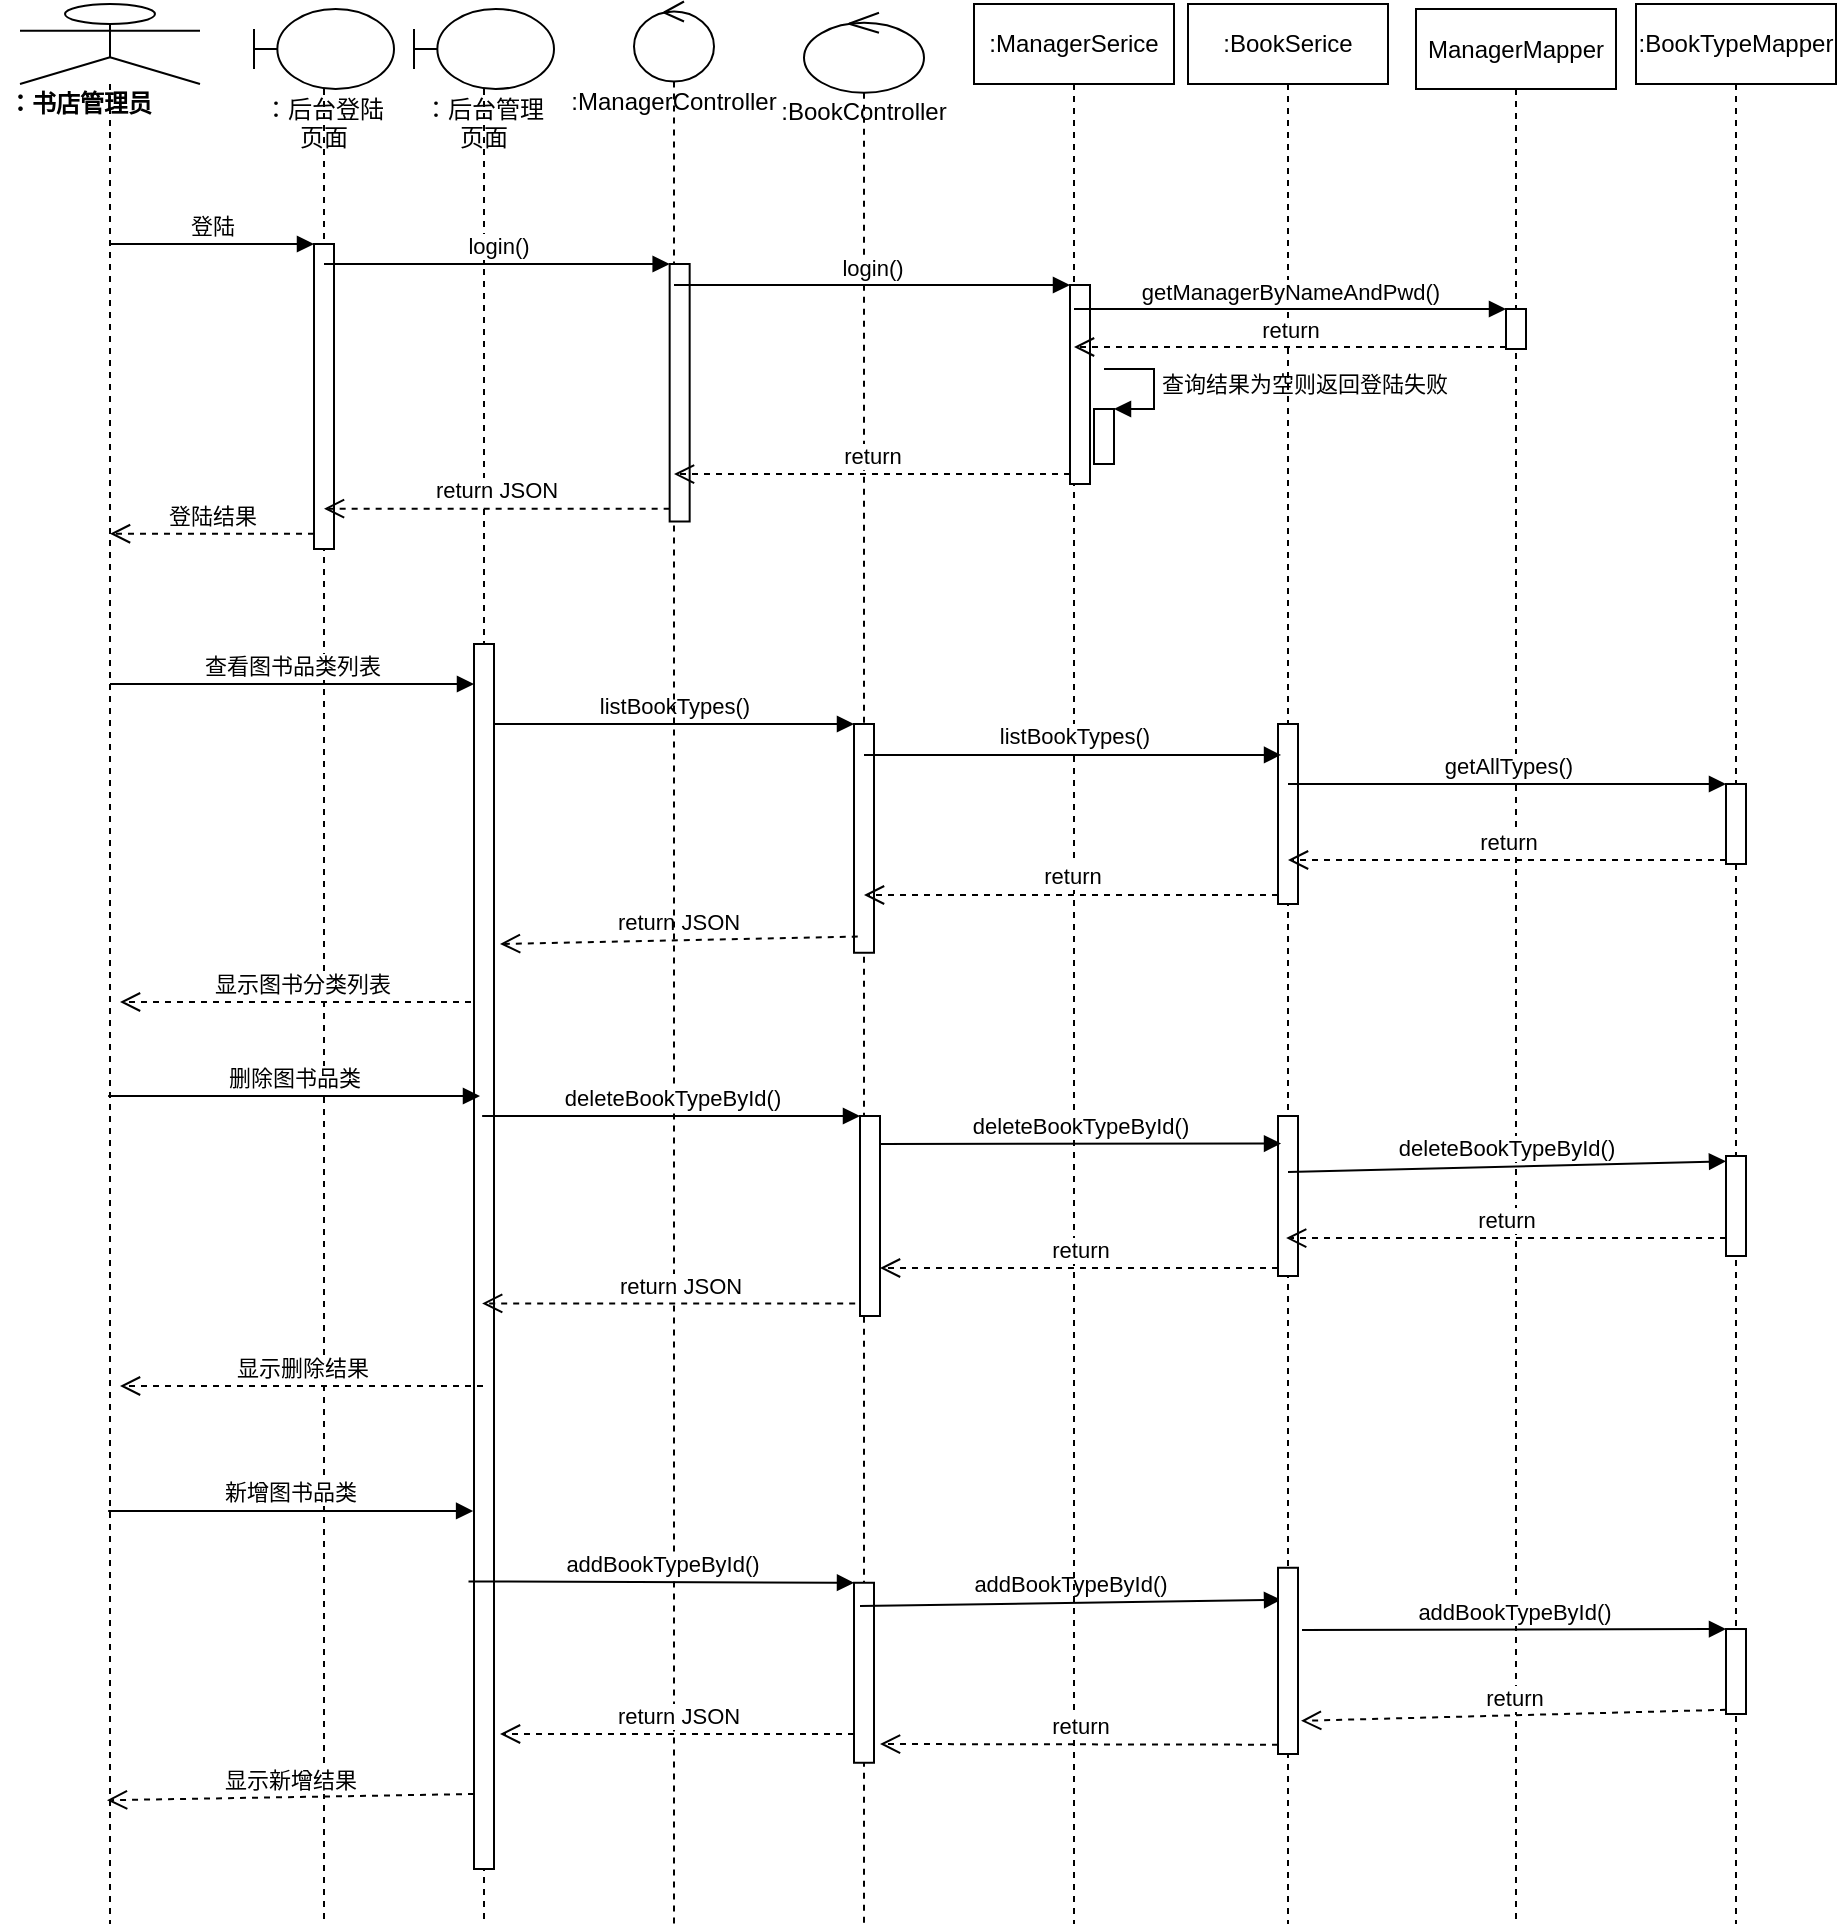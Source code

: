 <mxfile version="13.6.10" type="github" pages="2">
  <diagram id="6X_hmf_EJJS734PtGBnM" name="第 1 页">
    <mxGraphModel dx="1729" dy="837" grid="1" gridSize="10" guides="1" tooltips="1" connect="1" arrows="1" fold="1" page="1" pageScale="1" pageWidth="3300" pageHeight="4681" math="0" shadow="0">
      <root>
        <mxCell id="0" />
        <mxCell id="1" parent="0" />
        <mxCell id="N8du5w29IZQsb6Iyptna-2" value=":BookController" style="shape=umlLifeline;participant=umlControl;perimeter=lifelinePerimeter;whiteSpace=wrap;html=1;container=1;collapsible=0;recursiveResize=0;verticalAlign=top;spacingTop=36;outlineConnect=0;" vertex="1" parent="1">
          <mxGeometry x="442" y="84.38" width="60" height="955.62" as="geometry" />
        </mxCell>
        <mxCell id="9vR_6EBCFm1HqxFriETd-7" value="" style="html=1;points=[];perimeter=orthogonalPerimeter;align=left;" vertex="1" parent="N8du5w29IZQsb6Iyptna-2">
          <mxGeometry x="25" y="785" width="10" height="90" as="geometry" />
        </mxCell>
        <mxCell id="9vR_6EBCFm1HqxFriETd-8" value="addBookTypeById()" style="html=1;verticalAlign=bottom;endArrow=block;entryX=0.152;entryY=0.172;entryDx=0;entryDy=0;entryPerimeter=0;" edge="1" parent="N8du5w29IZQsb6Iyptna-2" target="9vR_6EBCFm1HqxFriETd-6">
          <mxGeometry relative="1" as="geometry">
            <mxPoint x="28" y="796.62" as="sourcePoint" />
          </mxGeometry>
        </mxCell>
        <mxCell id="N8du5w29IZQsb6Iyptna-27" value="" style="html=1;points=[];perimeter=orthogonalPerimeter;align=left;" vertex="1" parent="N8du5w29IZQsb6Iyptna-2">
          <mxGeometry x="25" y="355.62" width="10" height="114.38" as="geometry" />
        </mxCell>
        <mxCell id="N8du5w29IZQsb6Iyptna-4" value="" style="shape=umlLifeline;participant=umlActor;perimeter=lifelinePerimeter;whiteSpace=wrap;html=1;container=1;collapsible=0;recursiveResize=0;verticalAlign=top;spacingTop=36;outlineConnect=0;" vertex="1" parent="1">
          <mxGeometry x="50" y="80" width="90" height="960" as="geometry" />
        </mxCell>
        <mxCell id="N8du5w29IZQsb6Iyptna-5" value="&lt;b&gt;：书店管理员&lt;/b&gt;" style="text;html=1;strokeColor=none;fillColor=none;align=center;verticalAlign=middle;whiteSpace=wrap;rounded=0;" vertex="1" parent="N8du5w29IZQsb6Iyptna-4">
          <mxGeometry x="-10" y="40" width="80" height="20" as="geometry" />
        </mxCell>
        <mxCell id="N8du5w29IZQsb6Iyptna-6" value="&lt;span style=&quot;font-weight: normal&quot;&gt;：后台登陆页面&lt;/span&gt;" style="shape=umlLifeline;participant=umlBoundary;perimeter=lifelinePerimeter;whiteSpace=wrap;html=1;container=1;collapsible=0;recursiveResize=0;verticalAlign=top;spacingTop=36;outlineConnect=0;fontStyle=1" vertex="1" parent="1">
          <mxGeometry x="167" y="82.5" width="70" height="957.5" as="geometry" />
        </mxCell>
        <mxCell id="N8du5w29IZQsb6Iyptna-64" value="" style="html=1;points=[];perimeter=orthogonalPerimeter;" vertex="1" parent="N8du5w29IZQsb6Iyptna-6">
          <mxGeometry x="30" y="117.5" width="10" height="152.5" as="geometry" />
        </mxCell>
        <mxCell id="9vR_6EBCFm1HqxFriETd-4" value="显示新增结果" style="html=1;verticalAlign=bottom;endArrow=open;dashed=1;endSize=8;" edge="1" parent="N8du5w29IZQsb6Iyptna-6">
          <mxGeometry relative="1" as="geometry">
            <mxPoint x="-73.5" y="895.62" as="targetPoint" />
            <mxPoint x="110" y="892.5" as="sourcePoint" />
          </mxGeometry>
        </mxCell>
        <mxCell id="N8du5w29IZQsb6Iyptna-26" value=":ManagerSerice" style="shape=umlLifeline;perimeter=lifelinePerimeter;whiteSpace=wrap;html=1;container=1;collapsible=0;recursiveResize=0;outlineConnect=0;" vertex="1" parent="1">
          <mxGeometry x="527" y="80" width="100" height="960" as="geometry" />
        </mxCell>
        <mxCell id="N8du5w29IZQsb6Iyptna-75" value="" style="html=1;points=[];perimeter=orthogonalPerimeter;" vertex="1" parent="N8du5w29IZQsb6Iyptna-26">
          <mxGeometry x="48" y="140.5" width="10" height="99.5" as="geometry" />
        </mxCell>
        <mxCell id="N8du5w29IZQsb6Iyptna-81" value="" style="html=1;points=[];perimeter=orthogonalPerimeter;" vertex="1" parent="N8du5w29IZQsb6Iyptna-26">
          <mxGeometry x="60" y="202.5" width="10" height="27.5" as="geometry" />
        </mxCell>
        <mxCell id="N8du5w29IZQsb6Iyptna-82" value="查询结果为空则返回登陆失败" style="edgeStyle=orthogonalEdgeStyle;html=1;align=left;spacingLeft=2;endArrow=block;rounded=0;entryX=1;entryY=0;" edge="1" target="N8du5w29IZQsb6Iyptna-81" parent="N8du5w29IZQsb6Iyptna-26">
          <mxGeometry relative="1" as="geometry">
            <mxPoint x="65" y="182.5" as="sourcePoint" />
            <Array as="points">
              <mxPoint x="90" y="182.5" />
            </Array>
          </mxGeometry>
        </mxCell>
        <mxCell id="N8du5w29IZQsb6Iyptna-29" value="return JSON" style="html=1;verticalAlign=bottom;endArrow=open;dashed=1;endSize=8;exitX=0.188;exitY=0.929;exitDx=0;exitDy=0;exitPerimeter=0;" edge="1" parent="1" source="N8du5w29IZQsb6Iyptna-27">
          <mxGeometry relative="1" as="geometry">
            <mxPoint x="290" y="550" as="targetPoint" />
            <mxPoint x="470" y="560" as="sourcePoint" />
          </mxGeometry>
        </mxCell>
        <mxCell id="N8du5w29IZQsb6Iyptna-30" value="listBookTypes()" style="html=1;verticalAlign=bottom;endArrow=block;entryX=0;entryY=0;" edge="1" parent="1" target="N8du5w29IZQsb6Iyptna-27" source="N8du5w29IZQsb6Iyptna-63">
          <mxGeometry relative="1" as="geometry">
            <mxPoint x="399.324" y="450.0" as="sourcePoint" />
          </mxGeometry>
        </mxCell>
        <mxCell id="N8du5w29IZQsb6Iyptna-32" value="显示图书分类列表" style="html=1;verticalAlign=bottom;endArrow=open;dashed=1;endSize=8;" edge="1" parent="1">
          <mxGeometry relative="1" as="geometry">
            <mxPoint x="100" y="579" as="targetPoint" />
            <mxPoint x="281.5" y="579" as="sourcePoint" />
          </mxGeometry>
        </mxCell>
        <mxCell id="N8du5w29IZQsb6Iyptna-33" value=":BookTypeMapper" style="shape=umlLifeline;perimeter=lifelinePerimeter;whiteSpace=wrap;html=1;container=1;collapsible=0;recursiveResize=0;outlineConnect=0;" vertex="1" parent="1">
          <mxGeometry x="858" y="80" width="100" height="960" as="geometry" />
        </mxCell>
        <mxCell id="N8du5w29IZQsb6Iyptna-86" value="" style="html=1;points=[];perimeter=orthogonalPerimeter;" vertex="1" parent="N8du5w29IZQsb6Iyptna-33">
          <mxGeometry x="45" y="390" width="10" height="40" as="geometry" />
        </mxCell>
        <mxCell id="N8du5w29IZQsb6Iyptna-92" value="" style="html=1;points=[];perimeter=orthogonalPerimeter;" vertex="1" parent="N8du5w29IZQsb6Iyptna-33">
          <mxGeometry x="45" y="576" width="10" height="50" as="geometry" />
        </mxCell>
        <mxCell id="9vR_6EBCFm1HqxFriETd-1" value="" style="html=1;points=[];perimeter=orthogonalPerimeter;" vertex="1" parent="N8du5w29IZQsb6Iyptna-33">
          <mxGeometry x="45" y="812.51" width="10" height="42.49" as="geometry" />
        </mxCell>
        <mxCell id="N8du5w29IZQsb6Iyptna-49" value="ManagerMapper" style="shape=umlLifeline;perimeter=lifelinePerimeter;whiteSpace=wrap;html=1;container=1;collapsible=0;recursiveResize=0;outlineConnect=0;" vertex="1" parent="1">
          <mxGeometry x="748" y="82.5" width="100" height="957.5" as="geometry" />
        </mxCell>
        <mxCell id="N8du5w29IZQsb6Iyptna-78" value="" style="html=1;points=[];perimeter=orthogonalPerimeter;" vertex="1" parent="N8du5w29IZQsb6Iyptna-49">
          <mxGeometry x="45" y="150" width="10" height="20" as="geometry" />
        </mxCell>
        <mxCell id="N8du5w29IZQsb6Iyptna-10" value="查看图书品类列表" style="html=1;verticalAlign=bottom;endArrow=block;" edge="1" parent="1" target="N8du5w29IZQsb6Iyptna-63">
          <mxGeometry relative="1" as="geometry">
            <mxPoint x="95" y="420" as="sourcePoint" />
            <mxPoint x="234.5" y="420" as="targetPoint" />
          </mxGeometry>
        </mxCell>
        <mxCell id="N8du5w29IZQsb6Iyptna-62" value="&lt;span style=&quot;font-weight: normal&quot;&gt;：后台管理页面&lt;/span&gt;" style="shape=umlLifeline;participant=umlBoundary;perimeter=lifelinePerimeter;whiteSpace=wrap;html=1;container=1;collapsible=0;recursiveResize=0;verticalAlign=top;spacingTop=36;outlineConnect=0;fontStyle=1" vertex="1" parent="1">
          <mxGeometry x="247" y="82.5" width="70" height="957.5" as="geometry" />
        </mxCell>
        <mxCell id="N8du5w29IZQsb6Iyptna-63" value="" style="html=1;points=[];perimeter=orthogonalPerimeter;align=left;" vertex="1" parent="N8du5w29IZQsb6Iyptna-62">
          <mxGeometry x="30" y="317.5" width="10" height="612.5" as="geometry" />
        </mxCell>
        <mxCell id="N8du5w29IZQsb6Iyptna-65" value="登陆" style="html=1;verticalAlign=bottom;endArrow=block;entryX=0;entryY=0;" edge="1" target="N8du5w29IZQsb6Iyptna-64" parent="1" source="N8du5w29IZQsb6Iyptna-4">
          <mxGeometry relative="1" as="geometry">
            <mxPoint x="160" y="200" as="sourcePoint" />
          </mxGeometry>
        </mxCell>
        <mxCell id="N8du5w29IZQsb6Iyptna-66" value="登陆结果" style="html=1;verticalAlign=bottom;endArrow=open;dashed=1;endSize=8;exitX=0;exitY=0.95;" edge="1" source="N8du5w29IZQsb6Iyptna-64" parent="1" target="N8du5w29IZQsb6Iyptna-4">
          <mxGeometry relative="1" as="geometry">
            <mxPoint x="160" y="276" as="targetPoint" />
          </mxGeometry>
        </mxCell>
        <mxCell id="N8du5w29IZQsb6Iyptna-67" value=":BookSerice" style="shape=umlLifeline;perimeter=lifelinePerimeter;whiteSpace=wrap;html=1;container=1;collapsible=0;recursiveResize=0;outlineConnect=0;" vertex="1" parent="1">
          <mxGeometry x="634" y="80" width="100" height="960" as="geometry" />
        </mxCell>
        <mxCell id="N8du5w29IZQsb6Iyptna-83" value="" style="html=1;points=[];perimeter=orthogonalPerimeter;" vertex="1" parent="N8du5w29IZQsb6Iyptna-67">
          <mxGeometry x="45" y="360" width="10" height="90" as="geometry" />
        </mxCell>
        <mxCell id="9vR_6EBCFm1HqxFriETd-6" value="" style="html=1;points=[];perimeter=orthogonalPerimeter;" vertex="1" parent="N8du5w29IZQsb6Iyptna-67">
          <mxGeometry x="45" y="781.88" width="10" height="93.12" as="geometry" />
        </mxCell>
        <mxCell id="N8du5w29IZQsb6Iyptna-94" value="" style="html=1;points=[];perimeter=orthogonalPerimeter;" vertex="1" parent="N8du5w29IZQsb6Iyptna-67">
          <mxGeometry x="45" y="556" width="10" height="80" as="geometry" />
        </mxCell>
        <mxCell id="N8du5w29IZQsb6Iyptna-69" value=":ManagerController" style="shape=umlLifeline;participant=umlControl;perimeter=lifelinePerimeter;whiteSpace=wrap;html=1;container=1;collapsible=0;recursiveResize=0;verticalAlign=top;spacingTop=36;outlineConnect=0;" vertex="1" parent="1">
          <mxGeometry x="357" y="78.75" width="40" height="961.25" as="geometry" />
        </mxCell>
        <mxCell id="N8du5w29IZQsb6Iyptna-72" value="" style="html=1;points=[];perimeter=orthogonalPerimeter;" vertex="1" parent="N8du5w29IZQsb6Iyptna-69">
          <mxGeometry x="17.83" y="131.25" width="10" height="128.75" as="geometry" />
        </mxCell>
        <mxCell id="N8du5w29IZQsb6Iyptna-73" value="login()" style="html=1;verticalAlign=bottom;endArrow=block;entryX=0;entryY=0;" edge="1" target="N8du5w29IZQsb6Iyptna-72" parent="1" source="N8du5w29IZQsb6Iyptna-6">
          <mxGeometry relative="1" as="geometry">
            <mxPoint x="328" y="190" as="sourcePoint" />
          </mxGeometry>
        </mxCell>
        <mxCell id="N8du5w29IZQsb6Iyptna-74" value="return JSON" style="html=1;verticalAlign=bottom;endArrow=open;dashed=1;endSize=8;exitX=0;exitY=0.95;" edge="1" source="N8du5w29IZQsb6Iyptna-72" parent="1" target="N8du5w29IZQsb6Iyptna-6">
          <mxGeometry relative="1" as="geometry">
            <mxPoint x="328" y="266" as="targetPoint" />
          </mxGeometry>
        </mxCell>
        <mxCell id="N8du5w29IZQsb6Iyptna-76" value="login()" style="html=1;verticalAlign=bottom;endArrow=block;entryX=0;entryY=0;" edge="1" target="N8du5w29IZQsb6Iyptna-75" parent="1" source="N8du5w29IZQsb6Iyptna-69">
          <mxGeometry relative="1" as="geometry">
            <mxPoint x="558" y="221" as="sourcePoint" />
          </mxGeometry>
        </mxCell>
        <mxCell id="N8du5w29IZQsb6Iyptna-77" value="return" style="html=1;verticalAlign=bottom;endArrow=open;dashed=1;endSize=8;exitX=0;exitY=0.95;" edge="1" source="N8du5w29IZQsb6Iyptna-75" parent="1" target="N8du5w29IZQsb6Iyptna-69">
          <mxGeometry relative="1" as="geometry">
            <mxPoint x="558" y="297" as="targetPoint" />
          </mxGeometry>
        </mxCell>
        <mxCell id="N8du5w29IZQsb6Iyptna-79" value="getManagerByNameAndPwd()" style="html=1;verticalAlign=bottom;endArrow=block;entryX=0;entryY=0;" edge="1" target="N8du5w29IZQsb6Iyptna-78" parent="1" source="N8du5w29IZQsb6Iyptna-26">
          <mxGeometry relative="1" as="geometry">
            <mxPoint x="795" y="221" as="sourcePoint" />
          </mxGeometry>
        </mxCell>
        <mxCell id="N8du5w29IZQsb6Iyptna-80" value="return" style="html=1;verticalAlign=bottom;endArrow=open;dashed=1;endSize=8;exitX=0;exitY=0.95;" edge="1" source="N8du5w29IZQsb6Iyptna-78" parent="1" target="N8du5w29IZQsb6Iyptna-26">
          <mxGeometry relative="1" as="geometry">
            <mxPoint x="795" y="297" as="targetPoint" />
          </mxGeometry>
        </mxCell>
        <mxCell id="N8du5w29IZQsb6Iyptna-84" value="listBookTypes()" style="html=1;verticalAlign=bottom;endArrow=block;entryX=0.152;entryY=0.172;entryDx=0;entryDy=0;entryPerimeter=0;" edge="1" target="N8du5w29IZQsb6Iyptna-83" parent="1" source="N8du5w29IZQsb6Iyptna-2">
          <mxGeometry relative="1" as="geometry">
            <mxPoint x="642" y="440" as="sourcePoint" />
          </mxGeometry>
        </mxCell>
        <mxCell id="N8du5w29IZQsb6Iyptna-85" value="return" style="html=1;verticalAlign=bottom;endArrow=open;dashed=1;endSize=8;exitX=0;exitY=0.95;" edge="1" source="N8du5w29IZQsb6Iyptna-83" parent="1" target="N8du5w29IZQsb6Iyptna-2">
          <mxGeometry relative="1" as="geometry">
            <mxPoint x="642" y="516" as="targetPoint" />
          </mxGeometry>
        </mxCell>
        <mxCell id="N8du5w29IZQsb6Iyptna-87" value="getAllTypes()" style="html=1;verticalAlign=bottom;endArrow=block;entryX=0;entryY=0;" edge="1" target="N8du5w29IZQsb6Iyptna-86" parent="1" source="N8du5w29IZQsb6Iyptna-67">
          <mxGeometry relative="1" as="geometry">
            <mxPoint x="985" y="455" as="sourcePoint" />
          </mxGeometry>
        </mxCell>
        <mxCell id="N8du5w29IZQsb6Iyptna-88" value="return" style="html=1;verticalAlign=bottom;endArrow=open;dashed=1;endSize=8;exitX=0;exitY=0.95;" edge="1" source="N8du5w29IZQsb6Iyptna-86" parent="1" target="N8du5w29IZQsb6Iyptna-67">
          <mxGeometry relative="1" as="geometry">
            <mxPoint x="985" y="531" as="targetPoint" />
          </mxGeometry>
        </mxCell>
        <mxCell id="N8du5w29IZQsb6Iyptna-89" value="return JSON" style="html=1;verticalAlign=bottom;endArrow=open;dashed=1;endSize=8;exitX=0.959;exitY=0.937;exitDx=0;exitDy=0;exitPerimeter=0;" edge="1" parent="1" source="N8du5w29IZQsb6Iyptna-95">
          <mxGeometry relative="1" as="geometry">
            <mxPoint x="281.071" y="729.7" as="targetPoint" />
            <mxPoint x="515" y="756" as="sourcePoint" />
          </mxGeometry>
        </mxCell>
        <mxCell id="N8du5w29IZQsb6Iyptna-90" value="deleteBookTypeById()" style="html=1;verticalAlign=bottom;endArrow=block;entryX=0;entryY=0;" edge="1" parent="1" target="N8du5w29IZQsb6Iyptna-95">
          <mxGeometry relative="1" as="geometry">
            <mxPoint x="281.071" y="636" as="sourcePoint" />
          </mxGeometry>
        </mxCell>
        <mxCell id="N8du5w29IZQsb6Iyptna-91" value="显示删除结果" style="html=1;verticalAlign=bottom;endArrow=open;dashed=1;endSize=8;" edge="1" parent="1">
          <mxGeometry relative="1" as="geometry">
            <mxPoint x="100" y="771" as="targetPoint" />
            <mxPoint x="281.5" y="771" as="sourcePoint" />
          </mxGeometry>
        </mxCell>
        <mxCell id="N8du5w29IZQsb6Iyptna-93" value="删除图书品类" style="html=1;verticalAlign=bottom;endArrow=block;" edge="1" parent="1">
          <mxGeometry relative="1" as="geometry">
            <mxPoint x="94.071" y="626" as="sourcePoint" />
            <mxPoint x="280" y="626" as="targetPoint" />
          </mxGeometry>
        </mxCell>
        <mxCell id="N8du5w29IZQsb6Iyptna-95" value="" style="html=1;points=[];perimeter=orthogonalPerimeter;align=left;" vertex="1" parent="1">
          <mxGeometry x="470" y="636" width="10" height="100" as="geometry" />
        </mxCell>
        <mxCell id="N8du5w29IZQsb6Iyptna-96" value="deleteBookTypeById()" style="html=1;verticalAlign=bottom;endArrow=block;entryX=0.152;entryY=0.172;entryDx=0;entryDy=0;entryPerimeter=0;" edge="1" parent="1" target="N8du5w29IZQsb6Iyptna-94">
          <mxGeometry relative="1" as="geometry">
            <mxPoint x="480" y="650" as="sourcePoint" />
          </mxGeometry>
        </mxCell>
        <mxCell id="N8du5w29IZQsb6Iyptna-97" value="return" style="html=1;verticalAlign=bottom;endArrow=open;dashed=1;endSize=8;exitX=0;exitY=0.95;" edge="1" parent="1" source="N8du5w29IZQsb6Iyptna-94">
          <mxGeometry relative="1" as="geometry">
            <mxPoint x="480" y="712" as="targetPoint" />
          </mxGeometry>
        </mxCell>
        <mxCell id="N8du5w29IZQsb6Iyptna-98" value="deleteBookTypeById()" style="html=1;verticalAlign=bottom;endArrow=block;entryX=0;entryY=0;" edge="1" parent="1">
          <mxGeometry relative="1" as="geometry">
            <mxPoint x="684" y="664" as="sourcePoint" />
            <mxPoint x="903" y="658.63" as="targetPoint" />
          </mxGeometry>
        </mxCell>
        <mxCell id="N8du5w29IZQsb6Iyptna-99" value="return" style="html=1;verticalAlign=bottom;endArrow=open;dashed=1;endSize=8;exitX=0;exitY=0.95;" edge="1" parent="1">
          <mxGeometry relative="1" as="geometry">
            <mxPoint x="683.071" y="697.031" as="targetPoint" />
            <mxPoint x="903" y="697.031" as="sourcePoint" />
          </mxGeometry>
        </mxCell>
        <mxCell id="9vR_6EBCFm1HqxFriETd-11" value="return" style="html=1;verticalAlign=bottom;endArrow=open;dashed=1;endSize=8;exitX=0;exitY=0.95;entryX=1.152;entryY=0.822;entryDx=0;entryDy=0;entryPerimeter=0;" edge="1" parent="1" source="9vR_6EBCFm1HqxFriETd-1" target="9vR_6EBCFm1HqxFriETd-6">
          <mxGeometry relative="1" as="geometry">
            <mxPoint x="706.5" y="953.817" as="targetPoint" />
          </mxGeometry>
        </mxCell>
        <mxCell id="9vR_6EBCFm1HqxFriETd-10" value="addBookTypeById()" style="html=1;verticalAlign=bottom;endArrow=block;entryX=0;entryY=0;" edge="1" parent="1" target="9vR_6EBCFm1HqxFriETd-1">
          <mxGeometry relative="1" as="geometry">
            <mxPoint x="691" y="893" as="sourcePoint" />
          </mxGeometry>
        </mxCell>
        <mxCell id="9vR_6EBCFm1HqxFriETd-5" value="新增图书品类" style="html=1;verticalAlign=bottom;endArrow=block;entryX=-0.045;entryY=0.663;entryDx=0;entryDy=0;entryPerimeter=0;" edge="1" parent="1">
          <mxGeometry relative="1" as="geometry">
            <mxPoint x="94.071" y="833.497" as="sourcePoint" />
            <mxPoint x="276.55" y="833.497" as="targetPoint" />
          </mxGeometry>
        </mxCell>
        <mxCell id="9vR_6EBCFm1HqxFriETd-9" value="return" style="html=1;verticalAlign=bottom;endArrow=open;dashed=1;endSize=8;exitX=0;exitY=0.95;" edge="1" parent="1" source="9vR_6EBCFm1HqxFriETd-6">
          <mxGeometry relative="1" as="geometry">
            <mxPoint x="480" y="950" as="targetPoint" />
          </mxGeometry>
        </mxCell>
        <mxCell id="9vR_6EBCFm1HqxFriETd-2" value="return JSON" style="html=1;verticalAlign=bottom;endArrow=open;dashed=1;endSize=8;" edge="1" parent="1">
          <mxGeometry relative="1" as="geometry">
            <mxPoint x="290" y="945" as="targetPoint" />
            <mxPoint x="467" y="945" as="sourcePoint" />
          </mxGeometry>
        </mxCell>
        <mxCell id="9vR_6EBCFm1HqxFriETd-3" value="addBookTypeById()" style="html=1;verticalAlign=bottom;endArrow=block;exitX=-0.276;exitY=0.782;exitDx=0;exitDy=0;exitPerimeter=0;" edge="1" parent="1" target="9vR_6EBCFm1HqxFriETd-7">
          <mxGeometry relative="1" as="geometry">
            <mxPoint x="274.24" y="868.715" as="sourcePoint" />
          </mxGeometry>
        </mxCell>
      </root>
    </mxGraphModel>
  </diagram>
  <diagram id="opOx6tLjc1TxBh_9LfGu" name="第 2 页">
    <mxGraphModel dx="1210" dy="586" grid="1" gridSize="10" guides="1" tooltips="1" connect="1" arrows="1" fold="1" page="1" pageScale="1" pageWidth="3300" pageHeight="4681" math="0" shadow="0">
      <root>
        <mxCell id="E0LlO-R9Pon4EKqQ-i_4-0" />
        <mxCell id="E0LlO-R9Pon4EKqQ-i_4-1" parent="E0LlO-R9Pon4EKqQ-i_4-0" />
        <mxCell id="E0LlO-R9Pon4EKqQ-i_4-2" value=":BookController" style="shape=umlLifeline;participant=umlControl;perimeter=lifelinePerimeter;whiteSpace=wrap;html=1;container=1;collapsible=0;recursiveResize=0;verticalAlign=top;spacingTop=36;outlineConnect=0;" vertex="1" parent="E0LlO-R9Pon4EKqQ-i_4-1">
          <mxGeometry x="340" y="77.5" width="100" height="712.5" as="geometry" />
        </mxCell>
        <mxCell id="cBYHDGHBFSHIfsD4qveq-0" value="" style="html=1;points=[];perimeter=orthogonalPerimeter;" vertex="1" parent="E0LlO-R9Pon4EKqQ-i_4-2">
          <mxGeometry x="40" y="145.5" width="10" height="154.5" as="geometry" />
        </mxCell>
        <mxCell id="Lvx4TsLdKNyL8OF0qniT-14" value="" style="html=1;points=[];perimeter=orthogonalPerimeter;" vertex="1" parent="E0LlO-R9Pon4EKqQ-i_4-2">
          <mxGeometry x="45" y="569.1" width="10" height="89.5" as="geometry" />
        </mxCell>
        <mxCell id="Lvx4TsLdKNyL8OF0qniT-26" value="updateBook()" style="html=1;verticalAlign=bottom;endArrow=block;entryX=0;entryY=0;" edge="1" parent="E0LlO-R9Pon4EKqQ-i_4-2" target="Lvx4TsLdKNyL8OF0qniT-19">
          <mxGeometry relative="1" as="geometry">
            <mxPoint x="190" y="599.6" as="sourcePoint" />
          </mxGeometry>
        </mxCell>
        <mxCell id="Lvx4TsLdKNyL8OF0qniT-27" value="return" style="html=1;verticalAlign=bottom;endArrow=open;dashed=1;endSize=8;exitX=0;exitY=0.95;" edge="1" parent="E0LlO-R9Pon4EKqQ-i_4-2" source="Lvx4TsLdKNyL8OF0qniT-19">
          <mxGeometry relative="1" as="geometry">
            <mxPoint x="190" y="624.6" as="targetPoint" />
          </mxGeometry>
        </mxCell>
        <mxCell id="Lvx4TsLdKNyL8OF0qniT-0" value="" style="html=1;points=[];perimeter=orthogonalPerimeter;" vertex="1" parent="E0LlO-R9Pon4EKqQ-i_4-2">
          <mxGeometry x="45" y="369.5" width="10" height="89.5" as="geometry" />
        </mxCell>
        <mxCell id="E0LlO-R9Pon4EKqQ-i_4-23" value=":BookSerice" style="shape=umlLifeline;perimeter=lifelinePerimeter;whiteSpace=wrap;html=1;container=1;collapsible=0;recursiveResize=0;outlineConnect=0;" vertex="1" parent="E0LlO-R9Pon4EKqQ-i_4-1">
          <mxGeometry x="480" y="77.5" width="100" height="712.5" as="geometry" />
        </mxCell>
        <mxCell id="cBYHDGHBFSHIfsD4qveq-3" value="" style="html=1;points=[];perimeter=orthogonalPerimeter;" vertex="1" parent="E0LlO-R9Pon4EKqQ-i_4-23">
          <mxGeometry x="45" y="161.5" width="10" height="118.5" as="geometry" />
        </mxCell>
        <mxCell id="Lvx4TsLdKNyL8OF0qniT-18" value="" style="html=1;points=[];perimeter=orthogonalPerimeter;" vertex="1" parent="E0LlO-R9Pon4EKqQ-i_4-23">
          <mxGeometry x="45" y="585.85" width="10" height="63.5" as="geometry" />
        </mxCell>
        <mxCell id="E0LlO-R9Pon4EKqQ-i_4-19" value="&lt;span style=&quot;font-weight: normal&quot;&gt;：后台管理页面&lt;/span&gt;" style="shape=umlLifeline;participant=umlBoundary;perimeter=lifelinePerimeter;whiteSpace=wrap;html=1;container=1;collapsible=0;recursiveResize=0;verticalAlign=top;spacingTop=36;outlineConnect=0;fontStyle=1" vertex="1" parent="E0LlO-R9Pon4EKqQ-i_4-1">
          <mxGeometry x="208" y="82.5" width="70" height="707.5" as="geometry" />
        </mxCell>
        <mxCell id="E0LlO-R9Pon4EKqQ-i_4-20" value="" style="html=1;points=[];perimeter=orthogonalPerimeter;align=left;" vertex="1" parent="E0LlO-R9Pon4EKqQ-i_4-19">
          <mxGeometry x="30" y="100" width="10" height="590" as="geometry" />
        </mxCell>
        <mxCell id="E0LlO-R9Pon4EKqQ-i_4-3" value="" style="shape=umlLifeline;participant=umlActor;perimeter=lifelinePerimeter;whiteSpace=wrap;html=1;container=1;collapsible=0;recursiveResize=0;verticalAlign=top;spacingTop=36;outlineConnect=0;" vertex="1" parent="E0LlO-R9Pon4EKqQ-i_4-1">
          <mxGeometry x="50" y="80" width="90" height="710" as="geometry" />
        </mxCell>
        <mxCell id="E0LlO-R9Pon4EKqQ-i_4-4" value="&lt;b&gt;：书店管理员&lt;/b&gt;" style="text;html=1;strokeColor=none;fillColor=none;align=center;verticalAlign=middle;whiteSpace=wrap;rounded=0;" vertex="1" parent="E0LlO-R9Pon4EKqQ-i_4-3">
          <mxGeometry x="-10" y="40" width="80" height="20" as="geometry" />
        </mxCell>
        <mxCell id="E0LlO-R9Pon4EKqQ-i_4-13" value="图书列表" style="html=1;verticalAlign=bottom;endArrow=open;dashed=1;endSize=8;" edge="1" parent="E0LlO-R9Pon4EKqQ-i_4-1" source="E0LlO-R9Pon4EKqQ-i_4-19">
          <mxGeometry relative="1" as="geometry">
            <mxPoint x="100" y="385" as="targetPoint" />
            <mxPoint x="314.5" y="385" as="sourcePoint" />
          </mxGeometry>
        </mxCell>
        <mxCell id="E0LlO-R9Pon4EKqQ-i_4-14" value=":BookTypeMapper" style="shape=umlLifeline;perimeter=lifelinePerimeter;whiteSpace=wrap;html=1;container=1;collapsible=0;recursiveResize=0;outlineConnect=0;" vertex="1" parent="E0LlO-R9Pon4EKqQ-i_4-1">
          <mxGeometry x="710" y="77.5" width="100" height="702.5" as="geometry" />
        </mxCell>
        <mxCell id="E0LlO-R9Pon4EKqQ-i_4-15" value="" style="html=1;points=[];perimeter=orthogonalPerimeter;" vertex="1" parent="E0LlO-R9Pon4EKqQ-i_4-14">
          <mxGeometry x="45" y="222" width="10" height="26.25" as="geometry" />
        </mxCell>
        <mxCell id="Lvx4TsLdKNyL8OF0qniT-8" value="addBook()" style="html=1;verticalAlign=bottom;endArrow=block;entryX=0;entryY=0;" edge="1" parent="E0LlO-R9Pon4EKqQ-i_4-14" target="Lvx4TsLdKNyL8OF0qniT-0">
          <mxGeometry relative="1" as="geometry">
            <mxPoint x="-470" y="369.5" as="sourcePoint" />
          </mxGeometry>
        </mxCell>
        <mxCell id="Lvx4TsLdKNyL8OF0qniT-10" value="addBook()" style="html=1;verticalAlign=bottom;endArrow=block;entryX=0;entryY=0;" edge="1" parent="E0LlO-R9Pon4EKqQ-i_4-14" target="Lvx4TsLdKNyL8OF0qniT-4">
          <mxGeometry relative="1" as="geometry">
            <mxPoint x="-320" y="380.5" as="sourcePoint" />
          </mxGeometry>
        </mxCell>
        <mxCell id="E0LlO-R9Pon4EKqQ-i_4-18" value="查看图书品类列表" style="html=1;verticalAlign=bottom;endArrow=block;" edge="1" parent="E0LlO-R9Pon4EKqQ-i_4-1" target="E0LlO-R9Pon4EKqQ-i_4-19">
          <mxGeometry relative="1" as="geometry">
            <mxPoint x="95" y="205" as="sourcePoint" />
            <mxPoint x="310" y="205" as="targetPoint" />
          </mxGeometry>
        </mxCell>
        <mxCell id="E0LlO-R9Pon4EKqQ-i_4-27" value="BookMapper" style="shape=umlLifeline;perimeter=lifelinePerimeter;whiteSpace=wrap;html=1;container=1;collapsible=0;recursiveResize=0;outlineConnect=0;" vertex="1" parent="E0LlO-R9Pon4EKqQ-i_4-1">
          <mxGeometry x="600" y="78.75" width="100" height="711.25" as="geometry" />
        </mxCell>
        <mxCell id="cBYHDGHBFSHIfsD4qveq-6" value="" style="html=1;points=[];perimeter=orthogonalPerimeter;" vertex="1" parent="E0LlO-R9Pon4EKqQ-i_4-27">
          <mxGeometry x="45" y="171.25" width="10" height="28.75" as="geometry" />
        </mxCell>
        <mxCell id="Lvx4TsLdKNyL8OF0qniT-19" value="" style="html=1;points=[];perimeter=orthogonalPerimeter;" vertex="1" parent="E0LlO-R9Pon4EKqQ-i_4-27">
          <mxGeometry x="45" y="598.23" width="10" height="28.75" as="geometry" />
        </mxCell>
        <mxCell id="E0LlO-R9Pon4EKqQ-i_4-37" value="getTypesByIds()" style="html=1;verticalAlign=bottom;endArrow=block;entryX=0;entryY=0;" edge="1" parent="E0LlO-R9Pon4EKqQ-i_4-1" source="E0LlO-R9Pon4EKqQ-i_4-23" target="E0LlO-R9Pon4EKqQ-i_4-15">
          <mxGeometry relative="1" as="geometry">
            <mxPoint x="716.071" y="258.75" as="sourcePoint" />
          </mxGeometry>
        </mxCell>
        <mxCell id="E0LlO-R9Pon4EKqQ-i_4-38" value="return" style="html=1;verticalAlign=bottom;endArrow=open;dashed=1;endSize=8;exitX=0;exitY=0.95;" edge="1" parent="E0LlO-R9Pon4EKqQ-i_4-1" source="E0LlO-R9Pon4EKqQ-i_4-15" target="E0LlO-R9Pon4EKqQ-i_4-23">
          <mxGeometry relative="1" as="geometry">
            <mxPoint x="716.071" y="316.938" as="targetPoint" />
          </mxGeometry>
        </mxCell>
        <mxCell id="cBYHDGHBFSHIfsD4qveq-1" value="listBooks()" style="html=1;verticalAlign=bottom;endArrow=block;entryX=0;entryY=0;" edge="1" target="cBYHDGHBFSHIfsD4qveq-0" parent="E0LlO-R9Pon4EKqQ-i_4-1" source="E0LlO-R9Pon4EKqQ-i_4-19">
          <mxGeometry relative="1" as="geometry">
            <mxPoint x="305" y="223" as="sourcePoint" />
          </mxGeometry>
        </mxCell>
        <mxCell id="cBYHDGHBFSHIfsD4qveq-2" value="return JSON" style="html=1;verticalAlign=bottom;endArrow=open;dashed=1;endSize=8;exitX=0;exitY=0.95;" edge="1" source="cBYHDGHBFSHIfsD4qveq-0" parent="E0LlO-R9Pon4EKqQ-i_4-1" target="E0LlO-R9Pon4EKqQ-i_4-19">
          <mxGeometry relative="1" as="geometry">
            <mxPoint x="305" y="299" as="targetPoint" />
          </mxGeometry>
        </mxCell>
        <mxCell id="cBYHDGHBFSHIfsD4qveq-4" value="listBooks()" style="html=1;verticalAlign=bottom;endArrow=block;entryX=0;entryY=0;" edge="1" target="cBYHDGHBFSHIfsD4qveq-3" parent="E0LlO-R9Pon4EKqQ-i_4-1" source="E0LlO-R9Pon4EKqQ-i_4-2">
          <mxGeometry relative="1" as="geometry">
            <mxPoint x="455" y="239" as="sourcePoint" />
          </mxGeometry>
        </mxCell>
        <mxCell id="cBYHDGHBFSHIfsD4qveq-5" value="return" style="html=1;verticalAlign=bottom;endArrow=open;dashed=1;endSize=8;exitX=0;exitY=0.95;" edge="1" source="cBYHDGHBFSHIfsD4qveq-3" parent="E0LlO-R9Pon4EKqQ-i_4-1" target="E0LlO-R9Pon4EKqQ-i_4-2">
          <mxGeometry relative="1" as="geometry">
            <mxPoint x="455" y="315" as="targetPoint" />
          </mxGeometry>
        </mxCell>
        <mxCell id="cBYHDGHBFSHIfsD4qveq-7" value="listBooks()" style="html=1;verticalAlign=bottom;endArrow=block;entryX=0;entryY=0;" edge="1" target="cBYHDGHBFSHIfsD4qveq-6" parent="E0LlO-R9Pon4EKqQ-i_4-1" source="E0LlO-R9Pon4EKqQ-i_4-23">
          <mxGeometry relative="1" as="geometry">
            <mxPoint x="615" y="250" as="sourcePoint" />
          </mxGeometry>
        </mxCell>
        <mxCell id="cBYHDGHBFSHIfsD4qveq-8" value="return" style="html=1;verticalAlign=bottom;endArrow=open;dashed=1;endSize=8;exitX=0;exitY=0.95;" edge="1" source="cBYHDGHBFSHIfsD4qveq-6" parent="E0LlO-R9Pon4EKqQ-i_4-1" target="E0LlO-R9Pon4EKqQ-i_4-23">
          <mxGeometry relative="1" as="geometry">
            <mxPoint x="615" y="326" as="targetPoint" />
          </mxGeometry>
        </mxCell>
        <mxCell id="Lvx4TsLdKNyL8OF0qniT-23" value="return JSON" style="html=1;verticalAlign=bottom;endArrow=open;dashed=1;endSize=8;exitX=0;exitY=0.95;" edge="1" parent="E0LlO-R9Pon4EKqQ-i_4-1" source="Lvx4TsLdKNyL8OF0qniT-14">
          <mxGeometry relative="1" as="geometry">
            <mxPoint x="242.5" y="731.625" as="targetPoint" />
          </mxGeometry>
        </mxCell>
        <mxCell id="Lvx4TsLdKNyL8OF0qniT-15" value="显示修改结果" style="html=1;verticalAlign=bottom;endArrow=open;dashed=1;endSize=8;" edge="1" parent="E0LlO-R9Pon4EKqQ-i_4-1">
          <mxGeometry relative="1" as="geometry">
            <mxPoint x="100" y="744.6" as="targetPoint" />
            <mxPoint x="242.5" y="744.6" as="sourcePoint" />
          </mxGeometry>
        </mxCell>
        <mxCell id="Lvx4TsLdKNyL8OF0qniT-24" value="updateBook()" style="html=1;verticalAlign=bottom;endArrow=block;entryX=0;entryY=0;" edge="1" parent="E0LlO-R9Pon4EKqQ-i_4-1" target="Lvx4TsLdKNyL8OF0qniT-18" source="Lvx4TsLdKNyL8OF0qniT-14">
          <mxGeometry relative="1" as="geometry">
            <mxPoint x="359.5" y="664.1" as="sourcePoint" />
          </mxGeometry>
        </mxCell>
        <mxCell id="Lvx4TsLdKNyL8OF0qniT-25" value="return" style="html=1;verticalAlign=bottom;endArrow=open;dashed=1;endSize=8;exitX=0;exitY=0.95;" edge="1" parent="E0LlO-R9Pon4EKqQ-i_4-1" source="Lvx4TsLdKNyL8OF0qniT-18" target="Lvx4TsLdKNyL8OF0qniT-14">
          <mxGeometry relative="1" as="geometry">
            <mxPoint x="359.5" y="776.675" as="targetPoint" />
          </mxGeometry>
        </mxCell>
        <mxCell id="Lvx4TsLdKNyL8OF0qniT-17" value="修改图书品类列表" style="html=1;verticalAlign=bottom;endArrow=block;entryX=0.052;entryY=0.796;entryDx=0;entryDy=0;entryPerimeter=0;" edge="1" parent="E0LlO-R9Pon4EKqQ-i_4-1">
          <mxGeometry relative="1" as="geometry">
            <mxPoint x="94.5" y="630.0" as="sourcePoint" />
            <mxPoint x="238.52" y="630.0" as="targetPoint" />
          </mxGeometry>
        </mxCell>
        <mxCell id="Lvx4TsLdKNyL8OF0qniT-22" value="updateBook()" style="html=1;verticalAlign=bottom;endArrow=block;entryX=0;entryY=0;exitX=-0.073;exitY=0.823;exitDx=0;exitDy=0;exitPerimeter=0;" edge="1" parent="E0LlO-R9Pon4EKqQ-i_4-1" target="Lvx4TsLdKNyL8OF0qniT-14">
          <mxGeometry relative="1" as="geometry">
            <mxPoint x="237.27" y="647.55" as="sourcePoint" />
          </mxGeometry>
        </mxCell>
        <mxCell id="Lvx4TsLdKNyL8OF0qniT-5" value="" style="html=1;points=[];perimeter=orthogonalPerimeter;" vertex="1" parent="E0LlO-R9Pon4EKqQ-i_4-1">
          <mxGeometry x="640" y="469" width="10" height="28.75" as="geometry" />
        </mxCell>
        <mxCell id="Lvx4TsLdKNyL8OF0qniT-4" value="" style="html=1;points=[];perimeter=orthogonalPerimeter;" vertex="1" parent="E0LlO-R9Pon4EKqQ-i_4-1">
          <mxGeometry x="520" y="459" width="10" height="60" as="geometry" />
        </mxCell>
        <mxCell id="Lvx4TsLdKNyL8OF0qniT-12" value="addBook()" style="html=1;verticalAlign=bottom;endArrow=block;entryX=0;entryY=0;" edge="1" parent="E0LlO-R9Pon4EKqQ-i_4-1" target="Lvx4TsLdKNyL8OF0qniT-5">
          <mxGeometry relative="1" as="geometry">
            <mxPoint x="530" y="469" as="sourcePoint" />
          </mxGeometry>
        </mxCell>
        <mxCell id="Lvx4TsLdKNyL8OF0qniT-13" value="return" style="html=1;verticalAlign=bottom;endArrow=open;dashed=1;endSize=8;exitX=0;exitY=0.95;" edge="1" parent="E0LlO-R9Pon4EKqQ-i_4-1" source="Lvx4TsLdKNyL8OF0qniT-5" target="Lvx4TsLdKNyL8OF0qniT-4">
          <mxGeometry relative="1" as="geometry">
            <mxPoint x="429.5" y="496.312" as="targetPoint" />
          </mxGeometry>
        </mxCell>
        <mxCell id="Lvx4TsLdKNyL8OF0qniT-11" value="return" style="html=1;verticalAlign=bottom;endArrow=open;dashed=1;endSize=8;exitX=0;exitY=0.95;" edge="1" parent="E0LlO-R9Pon4EKqQ-i_4-1" source="Lvx4TsLdKNyL8OF0qniT-4">
          <mxGeometry relative="1" as="geometry">
            <mxPoint x="389.5" y="516" as="targetPoint" />
          </mxGeometry>
        </mxCell>
        <mxCell id="Lvx4TsLdKNyL8OF0qniT-9" value="return JSON" style="html=1;verticalAlign=bottom;endArrow=open;dashed=1;endSize=8;exitX=0;exitY=0.95;" edge="1" parent="E0LlO-R9Pon4EKqQ-i_4-1" source="Lvx4TsLdKNyL8OF0qniT-0">
          <mxGeometry relative="1" as="geometry">
            <mxPoint x="242.5" y="532.025" as="targetPoint" />
          </mxGeometry>
        </mxCell>
        <mxCell id="Lvx4TsLdKNyL8OF0qniT-3" value="新增图书" style="html=1;verticalAlign=bottom;endArrow=block;" edge="1" parent="E0LlO-R9Pon4EKqQ-i_4-1">
          <mxGeometry relative="1" as="geometry">
            <mxPoint x="94.5" y="429" as="sourcePoint" />
            <mxPoint x="237.5" y="429" as="targetPoint" />
          </mxGeometry>
        </mxCell>
        <mxCell id="Lvx4TsLdKNyL8OF0qniT-1" value="显示新增结果" style="html=1;verticalAlign=bottom;endArrow=open;dashed=1;endSize=8;" edge="1" parent="E0LlO-R9Pon4EKqQ-i_4-1">
          <mxGeometry relative="1" as="geometry">
            <mxPoint x="100" y="559" as="targetPoint" />
            <mxPoint x="242.5" y="559" as="sourcePoint" />
          </mxGeometry>
        </mxCell>
      </root>
    </mxGraphModel>
  </diagram>
</mxfile>
